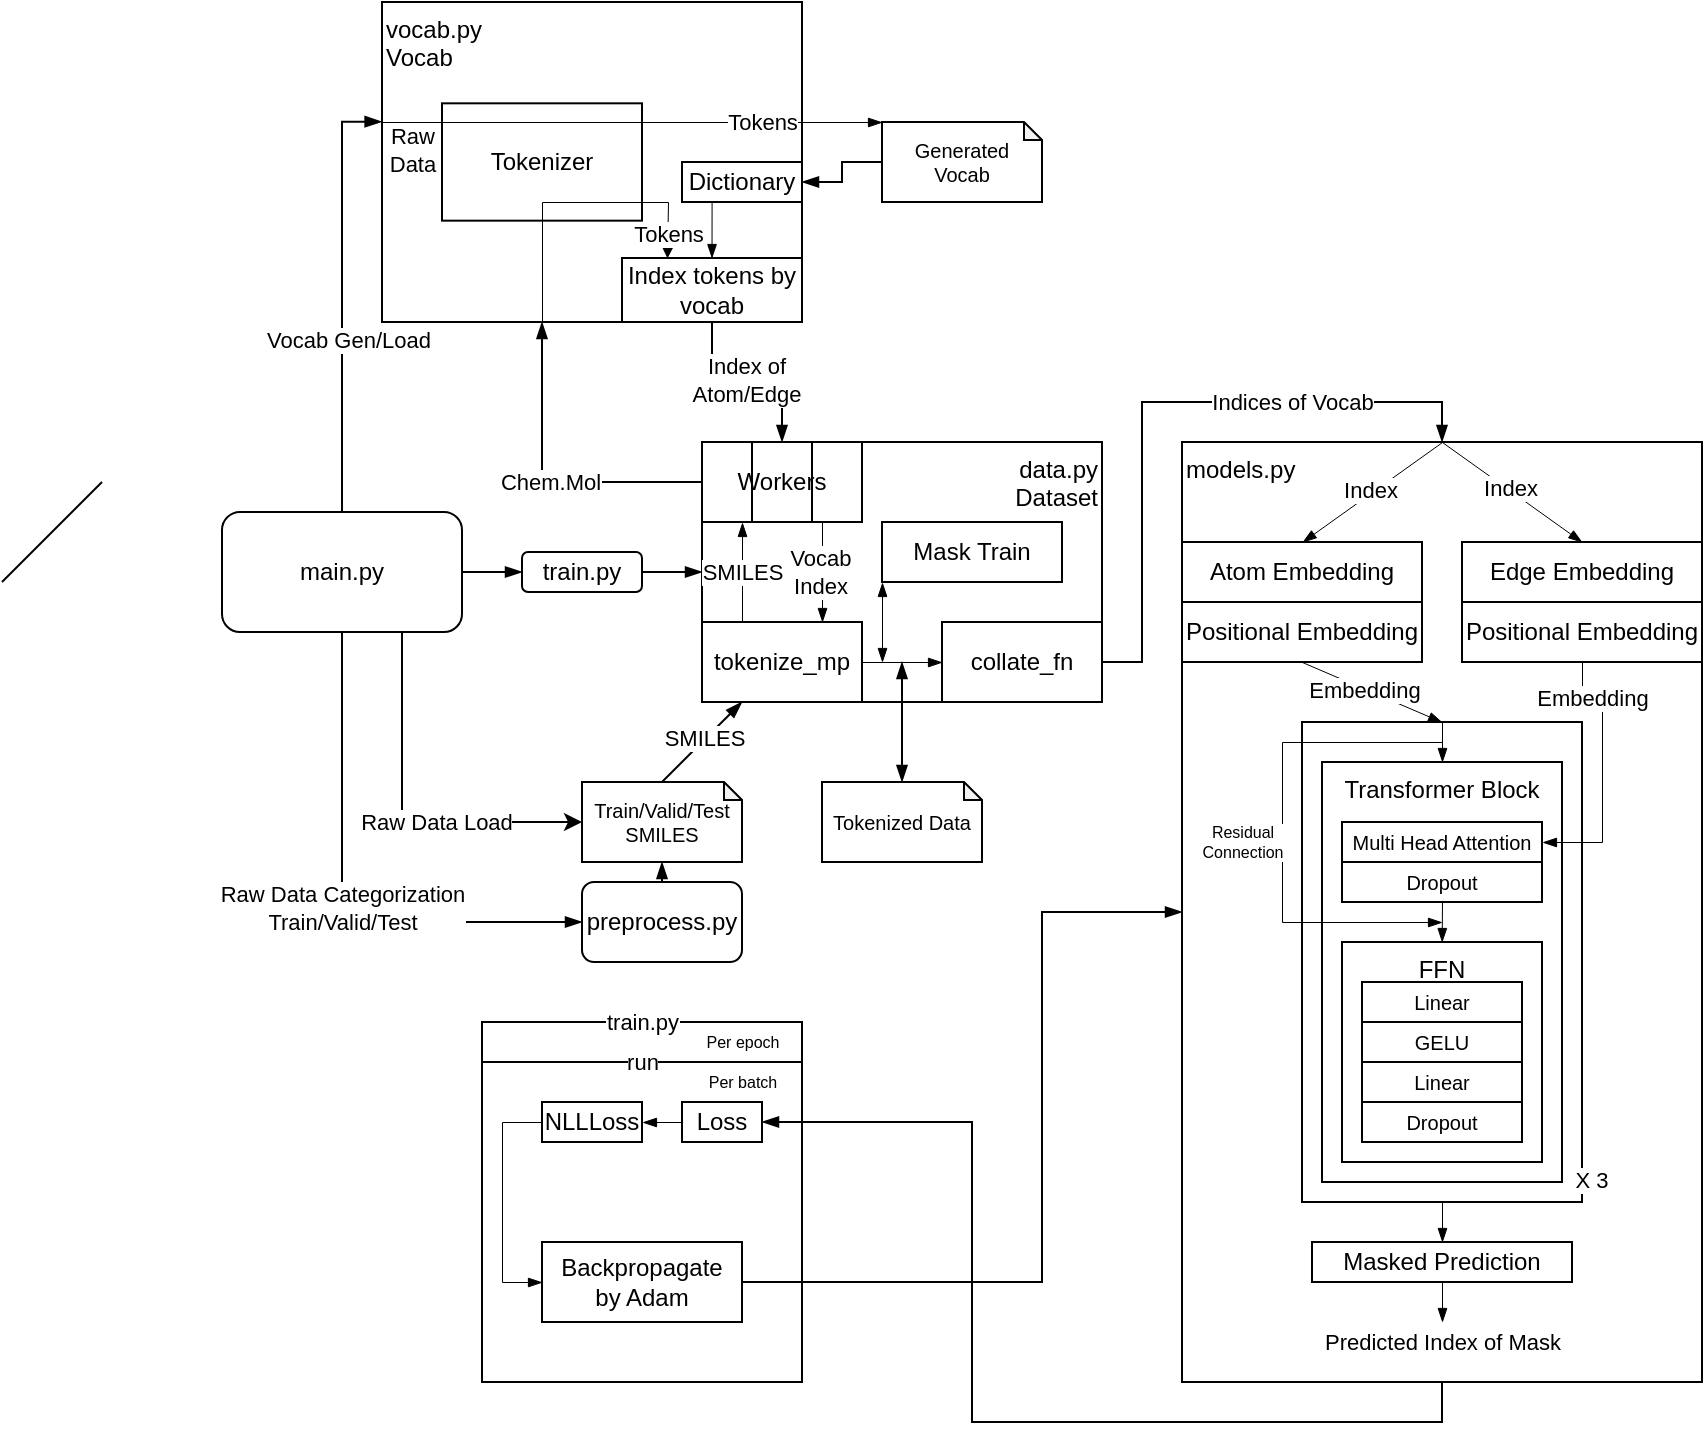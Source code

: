<mxfile version="24.0.4" type="github">
  <diagram name="Page-1" id="P_324fa_6yjke-Muh9tB">
    <mxGraphModel dx="658" dy="426" grid="1" gridSize="10" guides="1" tooltips="1" connect="1" arrows="1" fold="1" page="1" pageScale="1" pageWidth="850" pageHeight="1100" math="0" shadow="0">
      <root>
        <mxCell id="0" />
        <mxCell id="1" parent="0" />
        <mxCell id="LlWjDGCFj3o7en6xaWXe-5" value="models.py" style="rounded=0;whiteSpace=wrap;html=1;align=left;verticalAlign=top;horizontal=1;" parent="1" vertex="1">
          <mxGeometry x="600" y="300" width="260" height="470" as="geometry" />
        </mxCell>
        <mxCell id="F4dPGGiIWAzUhIJDrd0Z-89" value="" style="rounded=0;whiteSpace=wrap;html=1;verticalAlign=top;align=right;" parent="1" vertex="1">
          <mxGeometry x="660" y="440" width="140" height="240" as="geometry" />
        </mxCell>
        <mxCell id="F4dPGGiIWAzUhIJDrd0Z-91" value="Transformer Block" style="rounded=0;whiteSpace=wrap;html=1;verticalAlign=top;" parent="1" vertex="1">
          <mxGeometry x="670" y="460" width="120" height="210" as="geometry" />
        </mxCell>
        <mxCell id="F4dPGGiIWAzUhIJDrd0Z-64" style="edgeStyle=orthogonalEdgeStyle;rounded=0;orthogonalLoop=1;jettySize=auto;html=1;exitX=1;exitY=0.5;exitDx=0;exitDy=0;entryX=0;entryY=0.5;entryDx=0;entryDy=0;endArrow=blockThin;endFill=1;" parent="1" source="LlWjDGCFj3o7en6xaWXe-3" target="LlWjDGCFj3o7en6xaWXe-7" edge="1">
          <mxGeometry relative="1" as="geometry" />
        </mxCell>
        <mxCell id="LlWjDGCFj3o7en6xaWXe-3" value="main.py" style="rounded=1;whiteSpace=wrap;html=1;" parent="1" vertex="1">
          <mxGeometry x="120" y="335" width="120" height="60" as="geometry" />
        </mxCell>
        <mxCell id="F4dPGGiIWAzUhIJDrd0Z-77" style="rounded=0;orthogonalLoop=1;jettySize=auto;html=1;exitX=0.5;exitY=0;exitDx=0;exitDy=0;entryX=0.5;entryY=0;entryDx=0;entryDy=0;endArrow=blockThin;endFill=1;strokeWidth=0.5;" parent="1" source="LlWjDGCFj3o7en6xaWXe-5" target="F4dPGGiIWAzUhIJDrd0Z-75" edge="1">
          <mxGeometry relative="1" as="geometry" />
        </mxCell>
        <mxCell id="u_fP44PUVlHmzvpXEfDr-6" value="Index" style="edgeLabel;html=1;align=center;verticalAlign=middle;resizable=0;points=[];" vertex="1" connectable="0" parent="F4dPGGiIWAzUhIJDrd0Z-77">
          <mxGeometry x="-0.057" y="1" relative="1" as="geometry">
            <mxPoint as="offset" />
          </mxGeometry>
        </mxCell>
        <mxCell id="LlWjDGCFj3o7en6xaWXe-6" value="preprocess.py" style="rounded=1;whiteSpace=wrap;html=1;" parent="1" vertex="1">
          <mxGeometry x="300" y="520" width="80" height="40" as="geometry" />
        </mxCell>
        <mxCell id="F4dPGGiIWAzUhIJDrd0Z-65" style="edgeStyle=orthogonalEdgeStyle;rounded=0;orthogonalLoop=1;jettySize=auto;html=1;exitX=1;exitY=0.5;exitDx=0;exitDy=0;endArrow=blockThin;endFill=1;" parent="1" source="LlWjDGCFj3o7en6xaWXe-7" edge="1">
          <mxGeometry relative="1" as="geometry">
            <mxPoint x="360" y="365.034" as="targetPoint" />
          </mxGeometry>
        </mxCell>
        <mxCell id="LlWjDGCFj3o7en6xaWXe-7" value="train.py" style="rounded=1;whiteSpace=wrap;html=1;" parent="1" vertex="1">
          <mxGeometry x="270" y="355" width="60" height="20" as="geometry" />
        </mxCell>
        <mxCell id="LlWjDGCFj3o7en6xaWXe-9" value="" style="endArrow=blockThin;html=1;rounded=0;exitX=0.5;exitY=1;exitDx=0;exitDy=0;entryX=0;entryY=0.5;entryDx=0;entryDy=0;endFill=1;edgeStyle=elbowEdgeStyle;" parent="1" source="LlWjDGCFj3o7en6xaWXe-3" target="LlWjDGCFj3o7en6xaWXe-6" edge="1">
          <mxGeometry width="50" height="50" relative="1" as="geometry">
            <mxPoint x="220" y="460" as="sourcePoint" />
            <mxPoint x="270" y="410" as="targetPoint" />
            <Array as="points">
              <mxPoint x="180" y="480" />
            </Array>
          </mxGeometry>
        </mxCell>
        <mxCell id="LlWjDGCFj3o7en6xaWXe-10" value="&lt;div&gt;Raw Data Categorization&lt;/div&gt;&lt;div&gt;Train/Valid/Test&lt;br&gt;&lt;/div&gt;" style="edgeLabel;html=1;align=center;verticalAlign=middle;resizable=0;points=[];" parent="LlWjDGCFj3o7en6xaWXe-9" vertex="1" connectable="0">
          <mxGeometry x="0.039" relative="1" as="geometry">
            <mxPoint as="offset" />
          </mxGeometry>
        </mxCell>
        <mxCell id="LlWjDGCFj3o7en6xaWXe-11" value="" style="endArrow=blockThin;html=1;rounded=0;exitX=0.5;exitY=0;exitDx=0;exitDy=0;endFill=1;edgeStyle=elbowEdgeStyle;spacing=1;entryX=-0.001;entryY=0.374;entryDx=0;entryDy=0;entryPerimeter=0;" parent="1" source="LlWjDGCFj3o7en6xaWXe-3" target="LlWjDGCFj3o7en6xaWXe-8" edge="1">
          <mxGeometry width="50" height="50" relative="1" as="geometry">
            <mxPoint x="170" y="300" as="sourcePoint" />
            <mxPoint x="140" y="140" as="targetPoint" />
            <Array as="points">
              <mxPoint x="180" y="250" />
            </Array>
          </mxGeometry>
        </mxCell>
        <mxCell id="LlWjDGCFj3o7en6xaWXe-12" value="Vocab Gen/Load" style="edgeLabel;html=1;align=center;verticalAlign=middle;resizable=0;points=[];" parent="LlWjDGCFj3o7en6xaWXe-11" vertex="1" connectable="0">
          <mxGeometry y="-3" relative="1" as="geometry">
            <mxPoint y="21" as="offset" />
          </mxGeometry>
        </mxCell>
        <mxCell id="LlWjDGCFj3o7en6xaWXe-13" value="" style="endArrow=blockThin;html=1;rounded=0;exitX=0.5;exitY=0;exitDx=0;exitDy=0;entryX=0.5;entryY=1;entryDx=0;entryDy=0;entryPerimeter=0;endFill=1;" parent="1" source="LlWjDGCFj3o7en6xaWXe-6" target="LlWjDGCFj3o7en6xaWXe-15" edge="1">
          <mxGeometry width="50" height="50" relative="1" as="geometry">
            <mxPoint x="400" y="500" as="sourcePoint" />
            <mxPoint x="360" y="500" as="targetPoint" />
          </mxGeometry>
        </mxCell>
        <mxCell id="LlWjDGCFj3o7en6xaWXe-15" value="&lt;div style=&quot;font-size: 10px;&quot;&gt;&lt;font style=&quot;font-size: 10px;&quot;&gt;Train/Valid/Test&lt;br style=&quot;font-size: 10px;&quot;&gt;&lt;/font&gt;&lt;/div&gt;&lt;div style=&quot;font-size: 10px;&quot;&gt;&lt;font style=&quot;font-size: 10px;&quot;&gt;SMILES&lt;/font&gt;&lt;/div&gt;" style="shape=note;whiteSpace=wrap;html=1;backgroundOutline=1;darkOpacity=0.05;size=9;fontSize=10;" parent="1" vertex="1">
          <mxGeometry x="300" y="470" width="80" height="40" as="geometry" />
        </mxCell>
        <mxCell id="LlWjDGCFj3o7en6xaWXe-23" style="rounded=0;orthogonalLoop=1;jettySize=auto;html=1;exitX=0.5;exitY=0;exitDx=0;exitDy=0;exitPerimeter=0;entryX=0.25;entryY=1;entryDx=0;entryDy=0;endArrow=blockThin;endFill=1;strokeColor=#000000;" parent="1" source="LlWjDGCFj3o7en6xaWXe-15" target="LlWjDGCFj3o7en6xaWXe-27" edge="1">
          <mxGeometry relative="1" as="geometry" />
        </mxCell>
        <mxCell id="F4dPGGiIWAzUhIJDrd0Z-24" value="SMILES" style="edgeLabel;html=1;align=center;verticalAlign=middle;resizable=0;points=[];" parent="LlWjDGCFj3o7en6xaWXe-23" vertex="1" connectable="0">
          <mxGeometry x="0.079" y="1" relative="1" as="geometry">
            <mxPoint as="offset" />
          </mxGeometry>
        </mxCell>
        <mxCell id="J6uo8NXID0gWZEXgctfa-1" style="rounded=0;orthogonalLoop=1;jettySize=auto;html=1;endArrow=blockThin;endFill=1;startArrow=none;startFill=0;exitX=0;exitY=0.5;exitDx=0;exitDy=0;edgeStyle=elbowEdgeStyle;elbow=vertical;" parent="1" edge="1">
          <mxGeometry relative="1" as="geometry">
            <mxPoint x="360" y="320" as="sourcePoint" />
            <mxPoint x="280" y="240" as="targetPoint" />
            <Array as="points">
              <mxPoint x="310" y="320" />
            </Array>
          </mxGeometry>
        </mxCell>
        <mxCell id="F4dPGGiIWAzUhIJDrd0Z-39" value="Chem.Mol" style="edgeLabel;html=1;align=center;verticalAlign=middle;resizable=0;points=[];" parent="J6uo8NXID0gWZEXgctfa-1" vertex="1" connectable="0">
          <mxGeometry x="-0.623" relative="1" as="geometry">
            <mxPoint x="-46" as="offset" />
          </mxGeometry>
        </mxCell>
        <mxCell id="F4dPGGiIWAzUhIJDrd0Z-12" value="&lt;div style=&quot;font-size: 10px;&quot;&gt;Tokenized Data&lt;/div&gt;" style="shape=note;whiteSpace=wrap;html=1;backgroundOutline=1;darkOpacity=0.05;size=9;fontSize=10;" parent="1" vertex="1">
          <mxGeometry x="420" y="470" width="80" height="40" as="geometry" />
        </mxCell>
        <mxCell id="F4dPGGiIWAzUhIJDrd0Z-18" value="" style="group" parent="1" vertex="1" connectable="0">
          <mxGeometry x="360" y="300" width="200" height="130" as="geometry" />
        </mxCell>
        <mxCell id="LlWjDGCFj3o7en6xaWXe-4" value="data.py&lt;div&gt;Dataset&lt;/div&gt;" style="rounded=0;whiteSpace=wrap;html=1;horizontal=1;verticalAlign=top;glass=0;shadow=0;textShadow=0;align=right;" parent="F4dPGGiIWAzUhIJDrd0Z-18" vertex="1">
          <mxGeometry width="200" height="130" as="geometry" />
        </mxCell>
        <mxCell id="F4dPGGiIWAzUhIJDrd0Z-16" style="rounded=0;orthogonalLoop=1;jettySize=auto;html=1;exitX=1;exitY=0.5;exitDx=0;exitDy=0;entryX=0;entryY=0.5;entryDx=0;entryDy=0;endArrow=blockThin;endFill=1;strokeWidth=0.5;" parent="F4dPGGiIWAzUhIJDrd0Z-18" source="LlWjDGCFj3o7en6xaWXe-27" target="F4dPGGiIWAzUhIJDrd0Z-15" edge="1">
          <mxGeometry relative="1" as="geometry" />
        </mxCell>
        <mxCell id="LlWjDGCFj3o7en6xaWXe-27" value="tokenize_mp" style="rounded=0;whiteSpace=wrap;html=1;" parent="F4dPGGiIWAzUhIJDrd0Z-18" vertex="1">
          <mxGeometry y="90" width="80" height="40" as="geometry" />
        </mxCell>
        <mxCell id="J6uo8NXID0gWZEXgctfa-9" value="" style="endArrow=blockThin;html=1;rounded=0;exitX=0.25;exitY=0;exitDx=0;exitDy=0;entryX=0.25;entryY=1;entryDx=0;entryDy=0;endFill=1;strokeWidth=0.5;" parent="F4dPGGiIWAzUhIJDrd0Z-18" source="LlWjDGCFj3o7en6xaWXe-27" edge="1">
          <mxGeometry width="50" height="50" relative="1" as="geometry">
            <mxPoint x="30" y="80" as="sourcePoint" />
            <mxPoint x="20" y="40" as="targetPoint" />
          </mxGeometry>
        </mxCell>
        <mxCell id="F4dPGGiIWAzUhIJDrd0Z-25" value="SMILES" style="edgeLabel;html=1;align=center;verticalAlign=middle;resizable=0;points=[];" parent="J6uo8NXID0gWZEXgctfa-9" vertex="1" connectable="0">
          <mxGeometry x="0.012" relative="1" as="geometry">
            <mxPoint as="offset" />
          </mxGeometry>
        </mxCell>
        <mxCell id="J6uo8NXID0gWZEXgctfa-11" value="" style="endArrow=blockThin;html=1;rounded=0;exitX=0.75;exitY=1;exitDx=0;exitDy=0;entryX=0.75;entryY=0;entryDx=0;entryDy=0;endFill=1;strokeWidth=0.5;" parent="F4dPGGiIWAzUhIJDrd0Z-18" target="LlWjDGCFj3o7en6xaWXe-27" edge="1">
          <mxGeometry width="50" height="50" relative="1" as="geometry">
            <mxPoint x="60" y="40" as="sourcePoint" />
            <mxPoint x="60" y="90" as="targetPoint" />
          </mxGeometry>
        </mxCell>
        <mxCell id="F4dPGGiIWAzUhIJDrd0Z-35" value="Vocab&lt;div&gt;Index&lt;/div&gt;" style="edgeLabel;html=1;align=center;verticalAlign=middle;resizable=0;points=[];" parent="J6uo8NXID0gWZEXgctfa-11" vertex="1" connectable="0">
          <mxGeometry y="-1" relative="1" as="geometry">
            <mxPoint as="offset" />
          </mxGeometry>
        </mxCell>
        <mxCell id="F4dPGGiIWAzUhIJDrd0Z-15" value="collate_fn" style="rounded=0;whiteSpace=wrap;html=1;" parent="F4dPGGiIWAzUhIJDrd0Z-18" vertex="1">
          <mxGeometry x="120" y="90" width="80" height="40" as="geometry" />
        </mxCell>
        <mxCell id="F4dPGGiIWAzUhIJDrd0Z-36" value="" style="rounded=0;whiteSpace=wrap;html=1;" parent="F4dPGGiIWAzUhIJDrd0Z-18" vertex="1">
          <mxGeometry width="80" height="40" as="geometry" />
        </mxCell>
        <mxCell id="F4dPGGiIWAzUhIJDrd0Z-37" value="Workers" style="rounded=0;whiteSpace=wrap;html=1;strokeWidth=1;" parent="F4dPGGiIWAzUhIJDrd0Z-18" vertex="1">
          <mxGeometry x="25" width="30" height="40" as="geometry" />
        </mxCell>
        <mxCell id="F4dPGGiIWAzUhIJDrd0Z-66" value="Mask Train" style="rounded=0;whiteSpace=wrap;html=1;" parent="F4dPGGiIWAzUhIJDrd0Z-18" vertex="1">
          <mxGeometry x="90" y="40" width="90" height="30" as="geometry" />
        </mxCell>
        <mxCell id="F4dPGGiIWAzUhIJDrd0Z-14" style="rounded=0;orthogonalLoop=1;jettySize=auto;html=1;entryX=0.5;entryY=0;entryDx=0;entryDy=0;entryPerimeter=0;startArrow=blockThin;startFill=1;endArrow=blockThin;endFill=1;" parent="1" target="F4dPGGiIWAzUhIJDrd0Z-12" edge="1">
          <mxGeometry relative="1" as="geometry">
            <mxPoint x="460" y="410" as="sourcePoint" />
          </mxGeometry>
        </mxCell>
        <mxCell id="F4dPGGiIWAzUhIJDrd0Z-21" value="&lt;div style=&quot;font-size: 10px;&quot;&gt;Generated&lt;/div&gt;&lt;div style=&quot;font-size: 10px;&quot;&gt;Vocab&lt;/div&gt;" style="shape=note;whiteSpace=wrap;html=1;backgroundOutline=1;darkOpacity=0.05;size=9;fontSize=10;" parent="1" vertex="1">
          <mxGeometry x="450" y="140" width="80" height="40" as="geometry" />
        </mxCell>
        <mxCell id="F4dPGGiIWAzUhIJDrd0Z-22" style="edgeStyle=orthogonalEdgeStyle;rounded=0;orthogonalLoop=1;jettySize=auto;html=1;exitX=0.75;exitY=1;exitDx=0;exitDy=0;entryX=0;entryY=0.5;entryDx=0;entryDy=0;entryPerimeter=0;" parent="1" source="LlWjDGCFj3o7en6xaWXe-3" target="LlWjDGCFj3o7en6xaWXe-15" edge="1">
          <mxGeometry relative="1" as="geometry" />
        </mxCell>
        <mxCell id="F4dPGGiIWAzUhIJDrd0Z-23" value="Raw Data Load" style="edgeLabel;html=1;align=center;verticalAlign=middle;resizable=0;points=[];" parent="F4dPGGiIWAzUhIJDrd0Z-22" vertex="1" connectable="0">
          <mxGeometry x="0.206" relative="1" as="geometry">
            <mxPoint as="offset" />
          </mxGeometry>
        </mxCell>
        <mxCell id="F4dPGGiIWAzUhIJDrd0Z-46" value="" style="group" parent="1" vertex="1" connectable="0">
          <mxGeometry x="200" y="80" width="210" height="160" as="geometry" />
        </mxCell>
        <mxCell id="LlWjDGCFj3o7en6xaWXe-8" value="vocab.py&lt;div&gt;Vocab&lt;/div&gt;" style="rounded=0;whiteSpace=wrap;html=1;align=left;verticalAlign=top;" parent="F4dPGGiIWAzUhIJDrd0Z-46" vertex="1">
          <mxGeometry width="210" height="160" as="geometry" />
        </mxCell>
        <mxCell id="F4dPGGiIWAzUhIJDrd0Z-41" value="Tokenizer" style="rounded=0;whiteSpace=wrap;html=1;" parent="F4dPGGiIWAzUhIJDrd0Z-46" vertex="1">
          <mxGeometry x="30" y="50.667" width="100" height="58.667" as="geometry" />
        </mxCell>
        <mxCell id="F4dPGGiIWAzUhIJDrd0Z-43" value="Index tokens by vocab" style="rounded=0;whiteSpace=wrap;html=1;" parent="F4dPGGiIWAzUhIJDrd0Z-46" vertex="1">
          <mxGeometry x="120" y="128" width="90" height="32" as="geometry" />
        </mxCell>
        <mxCell id="F4dPGGiIWAzUhIJDrd0Z-45" value="" style="endArrow=blockThin;html=1;rounded=0;entryX=0;entryY=0;entryDx=0;entryDy=0;entryPerimeter=0;strokeWidth=0.5;endFill=1;" parent="F4dPGGiIWAzUhIJDrd0Z-46" edge="1">
          <mxGeometry width="50" height="50" relative="1" as="geometry">
            <mxPoint y="60" as="sourcePoint" />
            <mxPoint x="250" y="60" as="targetPoint" />
          </mxGeometry>
        </mxCell>
        <mxCell id="F4dPGGiIWAzUhIJDrd0Z-55" value="Tokens" style="edgeLabel;html=1;align=center;verticalAlign=middle;resizable=0;points=[];" parent="F4dPGGiIWAzUhIJDrd0Z-45" vertex="1" connectable="0">
          <mxGeometry x="0.437" relative="1" as="geometry">
            <mxPoint x="10" as="offset" />
          </mxGeometry>
        </mxCell>
        <mxCell id="F4dPGGiIWAzUhIJDrd0Z-63" value="Raw&lt;div&gt;Data&lt;/div&gt;" style="edgeLabel;html=1;align=center;verticalAlign=middle;resizable=0;points=[];" parent="F4dPGGiIWAzUhIJDrd0Z-45" vertex="1" connectable="0">
          <mxGeometry x="-0.87" y="1" relative="1" as="geometry">
            <mxPoint x="-2" y="15" as="offset" />
          </mxGeometry>
        </mxCell>
        <mxCell id="F4dPGGiIWAzUhIJDrd0Z-51" value="" style="endArrow=classic;html=1;rounded=0;exitX=0.381;exitY=0.999;exitDx=0;exitDy=0;exitPerimeter=0;entryX=0.25;entryY=0;entryDx=0;entryDy=0;strokeWidth=0.5;" parent="F4dPGGiIWAzUhIJDrd0Z-46" source="LlWjDGCFj3o7en6xaWXe-8" target="F4dPGGiIWAzUhIJDrd0Z-43" edge="1">
          <mxGeometry width="50" height="50" relative="1" as="geometry">
            <mxPoint x="90" y="140" as="sourcePoint" />
            <mxPoint x="140" y="90" as="targetPoint" />
            <Array as="points">
              <mxPoint x="80" y="100" />
              <mxPoint x="143" y="100" />
            </Array>
          </mxGeometry>
        </mxCell>
        <mxCell id="F4dPGGiIWAzUhIJDrd0Z-53" value="Tokens" style="edgeLabel;html=1;align=center;verticalAlign=middle;resizable=0;points=[];" parent="F4dPGGiIWAzUhIJDrd0Z-51" vertex="1" connectable="0">
          <mxGeometry x="0.84" relative="1" as="geometry">
            <mxPoint as="offset" />
          </mxGeometry>
        </mxCell>
        <mxCell id="F4dPGGiIWAzUhIJDrd0Z-59" value="" style="endArrow=blockThin;html=1;rounded=0;entryX=0.75;entryY=0;entryDx=0;entryDy=0;strokeWidth=0.5;exitX=0.893;exitY=0.625;exitDx=0;exitDy=0;exitPerimeter=0;endFill=1;" parent="F4dPGGiIWAzUhIJDrd0Z-46" edge="1">
          <mxGeometry width="50" height="50" relative="1" as="geometry">
            <mxPoint x="164.79" y="100.0" as="sourcePoint" />
            <mxPoint x="164.76" y="128" as="targetPoint" />
          </mxGeometry>
        </mxCell>
        <mxCell id="F4dPGGiIWAzUhIJDrd0Z-61" value="Dictionary" style="rounded=0;whiteSpace=wrap;html=1;" parent="F4dPGGiIWAzUhIJDrd0Z-46" vertex="1">
          <mxGeometry x="150" y="80" width="60" height="20" as="geometry" />
        </mxCell>
        <mxCell id="F4dPGGiIWAzUhIJDrd0Z-67" value="" style="endArrow=blockThin;html=1;rounded=0;entryX=0;entryY=1;entryDx=0;entryDy=0;strokeWidth=0.5;endFill=1;startArrow=blockThin;startFill=1;" parent="F4dPGGiIWAzUhIJDrd0Z-46" target="F4dPGGiIWAzUhIJDrd0Z-66" edge="1">
          <mxGeometry width="50" height="50" relative="1" as="geometry">
            <mxPoint x="250" y="330" as="sourcePoint" />
            <mxPoint x="260" y="70" as="targetPoint" />
          </mxGeometry>
        </mxCell>
        <mxCell id="F4dPGGiIWAzUhIJDrd0Z-49" style="edgeStyle=orthogonalEdgeStyle;rounded=0;orthogonalLoop=1;jettySize=auto;html=1;exitX=0;exitY=0.5;exitDx=0;exitDy=0;exitPerimeter=0;arcSize=10;entryX=1;entryY=0.5;entryDx=0;entryDy=0;endArrow=blockThin;endFill=1;" parent="1" source="F4dPGGiIWAzUhIJDrd0Z-21" target="F4dPGGiIWAzUhIJDrd0Z-61" edge="1">
          <mxGeometry relative="1" as="geometry">
            <mxPoint x="430" y="230" as="targetPoint" />
          </mxGeometry>
        </mxCell>
        <mxCell id="F4dPGGiIWAzUhIJDrd0Z-57" style="edgeStyle=orthogonalEdgeStyle;rounded=0;orthogonalLoop=1;jettySize=auto;html=1;entryX=0.5;entryY=0;entryDx=0;entryDy=0;endArrow=blockThin;endFill=1;" parent="1" source="F4dPGGiIWAzUhIJDrd0Z-43" target="F4dPGGiIWAzUhIJDrd0Z-37" edge="1">
          <mxGeometry relative="1" as="geometry" />
        </mxCell>
        <mxCell id="F4dPGGiIWAzUhIJDrd0Z-58" value="Index of&lt;div&gt;Atom/Edge&lt;/div&gt;" style="edgeLabel;html=1;align=center;verticalAlign=middle;resizable=0;points=[];" parent="F4dPGGiIWAzUhIJDrd0Z-57" vertex="1" connectable="0">
          <mxGeometry x="-0.018" y="1" relative="1" as="geometry">
            <mxPoint as="offset" />
          </mxGeometry>
        </mxCell>
        <mxCell id="F4dPGGiIWAzUhIJDrd0Z-72" style="rounded=0;orthogonalLoop=1;jettySize=auto;html=1;exitX=1;exitY=0.5;exitDx=0;exitDy=0;entryX=0.5;entryY=0;entryDx=0;entryDy=0;edgeStyle=orthogonalEdgeStyle;elbow=vertical;endArrow=blockThin;endFill=1;" parent="1" source="F4dPGGiIWAzUhIJDrd0Z-15" target="LlWjDGCFj3o7en6xaWXe-5" edge="1">
          <mxGeometry relative="1" as="geometry" />
        </mxCell>
        <mxCell id="F4dPGGiIWAzUhIJDrd0Z-80" value="Indices of Vocab" style="edgeLabel;html=1;align=center;verticalAlign=middle;resizable=0;points=[];" parent="F4dPGGiIWAzUhIJDrd0Z-72" vertex="1" connectable="0">
          <mxGeometry x="0.405" relative="1" as="geometry">
            <mxPoint as="offset" />
          </mxGeometry>
        </mxCell>
        <mxCell id="F4dPGGiIWAzUhIJDrd0Z-74" value="Atom Embedding" style="rounded=0;whiteSpace=wrap;html=1;" parent="1" vertex="1">
          <mxGeometry x="600" y="350" width="120" height="30" as="geometry" />
        </mxCell>
        <mxCell id="F4dPGGiIWAzUhIJDrd0Z-75" value="Edge Embedding" style="rounded=0;whiteSpace=wrap;html=1;" parent="1" vertex="1">
          <mxGeometry x="740" y="350" width="120" height="30" as="geometry" />
        </mxCell>
        <mxCell id="F4dPGGiIWAzUhIJDrd0Z-76" style="rounded=0;orthogonalLoop=1;jettySize=auto;html=1;exitX=0.5;exitY=0;exitDx=0;exitDy=0;entryX=0.5;entryY=0;entryDx=0;entryDy=0;endArrow=blockThin;endFill=1;strokeWidth=0.5;" parent="1" source="LlWjDGCFj3o7en6xaWXe-5" target="F4dPGGiIWAzUhIJDrd0Z-74" edge="1">
          <mxGeometry relative="1" as="geometry" />
        </mxCell>
        <mxCell id="u_fP44PUVlHmzvpXEfDr-5" value="Index" style="edgeLabel;html=1;align=center;verticalAlign=middle;resizable=0;points=[];" vertex="1" connectable="0" parent="F4dPGGiIWAzUhIJDrd0Z-76">
          <mxGeometry x="0.008" y="-2" relative="1" as="geometry">
            <mxPoint as="offset" />
          </mxGeometry>
        </mxCell>
        <mxCell id="F4dPGGiIWAzUhIJDrd0Z-83" value="Multi Head Attention" style="rounded=0;whiteSpace=wrap;html=1;fontSize=10;" parent="1" vertex="1">
          <mxGeometry x="680" y="490" width="100" height="20" as="geometry" />
        </mxCell>
        <mxCell id="F4dPGGiIWAzUhIJDrd0Z-87" style="rounded=0;orthogonalLoop=1;jettySize=auto;html=1;exitX=0.5;exitY=1;exitDx=0;exitDy=0;entryX=0.5;entryY=0;entryDx=0;entryDy=0;endArrow=blockThin;endFill=1;strokeWidth=0.5;" parent="1" source="F4dPGGiIWAzUhIJDrd0Z-85" target="F4dPGGiIWAzUhIJDrd0Z-89" edge="1">
          <mxGeometry relative="1" as="geometry" />
        </mxCell>
        <mxCell id="u_fP44PUVlHmzvpXEfDr-7" value="Embedding" style="edgeLabel;html=1;align=center;verticalAlign=middle;resizable=0;points=[];" vertex="1" connectable="0" parent="F4dPGGiIWAzUhIJDrd0Z-87">
          <mxGeometry x="-0.118" y="1" relative="1" as="geometry">
            <mxPoint y="1" as="offset" />
          </mxGeometry>
        </mxCell>
        <mxCell id="F4dPGGiIWAzUhIJDrd0Z-85" value="Positional Embedding" style="rounded=0;whiteSpace=wrap;html=1;" parent="1" vertex="1">
          <mxGeometry x="600" y="380" width="120" height="30" as="geometry" />
        </mxCell>
        <mxCell id="F4dPGGiIWAzUhIJDrd0Z-88" style="edgeStyle=orthogonalEdgeStyle;rounded=0;orthogonalLoop=1;jettySize=auto;html=1;exitX=0.5;exitY=1;exitDx=0;exitDy=0;entryX=1;entryY=0.5;entryDx=0;entryDy=0;endArrow=blockThin;endFill=1;strokeWidth=0.5;" parent="1" source="F4dPGGiIWAzUhIJDrd0Z-86" target="F4dPGGiIWAzUhIJDrd0Z-83" edge="1">
          <mxGeometry relative="1" as="geometry">
            <Array as="points">
              <mxPoint x="800" y="430" />
              <mxPoint x="810" y="430" />
              <mxPoint x="810" y="500" />
            </Array>
          </mxGeometry>
        </mxCell>
        <mxCell id="u_fP44PUVlHmzvpXEfDr-8" value="Embedding" style="edgeLabel;html=1;align=center;verticalAlign=middle;resizable=0;points=[];" vertex="1" connectable="0" parent="F4dPGGiIWAzUhIJDrd0Z-88">
          <mxGeometry x="-0.625" y="2" relative="1" as="geometry">
            <mxPoint as="offset" />
          </mxGeometry>
        </mxCell>
        <mxCell id="F4dPGGiIWAzUhIJDrd0Z-86" value="Positional Embedding" style="rounded=0;whiteSpace=wrap;html=1;" parent="1" vertex="1">
          <mxGeometry x="740" y="380" width="120" height="30" as="geometry" />
        </mxCell>
        <mxCell id="F4dPGGiIWAzUhIJDrd0Z-101" style="edgeStyle=orthogonalEdgeStyle;rounded=0;orthogonalLoop=1;jettySize=auto;html=1;exitX=0.5;exitY=1;exitDx=0;exitDy=0;endArrow=blockThin;endFill=1;strokeWidth=0.5;" parent="1" source="F4dPGGiIWAzUhIJDrd0Z-93" edge="1">
          <mxGeometry relative="1" as="geometry">
            <mxPoint x="729.857" y="550" as="targetPoint" />
          </mxGeometry>
        </mxCell>
        <mxCell id="F4dPGGiIWAzUhIJDrd0Z-93" value="Dropout" style="rounded=0;whiteSpace=wrap;html=1;fontSize=10;" parent="1" vertex="1">
          <mxGeometry x="680" y="510" width="100" height="20" as="geometry" />
        </mxCell>
        <mxCell id="F4dPGGiIWAzUhIJDrd0Z-99" value="" style="group" parent="1" vertex="1" connectable="0">
          <mxGeometry x="680" y="550" width="100" height="110" as="geometry" />
        </mxCell>
        <mxCell id="F4dPGGiIWAzUhIJDrd0Z-84" value="FFN" style="rounded=0;whiteSpace=wrap;html=1;horizontal=1;verticalAlign=top;" parent="F4dPGGiIWAzUhIJDrd0Z-99" vertex="1">
          <mxGeometry width="100" height="110" as="geometry" />
        </mxCell>
        <mxCell id="F4dPGGiIWAzUhIJDrd0Z-94" value="Linear" style="rounded=0;whiteSpace=wrap;html=1;fontSize=10;" parent="F4dPGGiIWAzUhIJDrd0Z-99" vertex="1">
          <mxGeometry x="10" y="20" width="80" height="20" as="geometry" />
        </mxCell>
        <mxCell id="F4dPGGiIWAzUhIJDrd0Z-95" value="GELU" style="rounded=0;whiteSpace=wrap;html=1;fontSize=10;" parent="F4dPGGiIWAzUhIJDrd0Z-99" vertex="1">
          <mxGeometry x="10" y="40" width="80" height="20" as="geometry" />
        </mxCell>
        <mxCell id="F4dPGGiIWAzUhIJDrd0Z-96" value="Linear" style="rounded=0;whiteSpace=wrap;html=1;fontSize=10;" parent="F4dPGGiIWAzUhIJDrd0Z-99" vertex="1">
          <mxGeometry x="10" y="60" width="80" height="20" as="geometry" />
        </mxCell>
        <mxCell id="F4dPGGiIWAzUhIJDrd0Z-97" value="Dropout" style="rounded=0;whiteSpace=wrap;html=1;fontSize=10;" parent="F4dPGGiIWAzUhIJDrd0Z-99" vertex="1">
          <mxGeometry x="10" y="80" width="80" height="20" as="geometry" />
        </mxCell>
        <mxCell id="F4dPGGiIWAzUhIJDrd0Z-105" style="edgeStyle=orthogonalEdgeStyle;rounded=0;orthogonalLoop=1;jettySize=auto;html=1;exitX=0.5;exitY=0;exitDx=0;exitDy=0;entryX=0.5;entryY=0;entryDx=0;entryDy=0;endArrow=blockThin;endFill=1;strokeWidth=0.5;" parent="1" source="F4dPGGiIWAzUhIJDrd0Z-89" target="F4dPGGiIWAzUhIJDrd0Z-91" edge="1">
          <mxGeometry relative="1" as="geometry" />
        </mxCell>
        <mxCell id="F4dPGGiIWAzUhIJDrd0Z-107" value="" style="endArrow=blockThin;html=1;rounded=0;strokeWidth=0.5;endFill=1;" parent="1" edge="1">
          <mxGeometry width="50" height="50" relative="1" as="geometry">
            <mxPoint x="730" y="450" as="sourcePoint" />
            <mxPoint x="730" y="540" as="targetPoint" />
            <Array as="points">
              <mxPoint x="650" y="450" />
              <mxPoint x="650" y="540" />
            </Array>
          </mxGeometry>
        </mxCell>
        <mxCell id="F4dPGGiIWAzUhIJDrd0Z-110" value="Residual&lt;div style=&quot;font-size: 8px;&quot;&gt;Connection&lt;/div&gt;" style="edgeLabel;html=1;align=center;verticalAlign=middle;resizable=0;points=[];fontSize=8;" parent="F4dPGGiIWAzUhIJDrd0Z-107" vertex="1" connectable="0">
          <mxGeometry relative="1" as="geometry">
            <mxPoint x="-20" y="5" as="offset" />
          </mxGeometry>
        </mxCell>
        <mxCell id="F4dPGGiIWAzUhIJDrd0Z-108" value="" style="endArrow=none;html=1;rounded=0;" parent="1" edge="1">
          <mxGeometry width="50" height="50" relative="1" as="geometry">
            <mxPoint x="800" y="670" as="sourcePoint" />
            <mxPoint x="810" y="670" as="targetPoint" />
          </mxGeometry>
        </mxCell>
        <mxCell id="F4dPGGiIWAzUhIJDrd0Z-109" value="X 3&amp;nbsp;" style="edgeLabel;html=1;align=center;verticalAlign=middle;resizable=0;points=[];" parent="F4dPGGiIWAzUhIJDrd0Z-108" vertex="1" connectable="0">
          <mxGeometry x="0.102" y="1" relative="1" as="geometry">
            <mxPoint as="offset" />
          </mxGeometry>
        </mxCell>
        <mxCell id="F4dPGGiIWAzUhIJDrd0Z-111" value="Masked Prediction" style="rounded=0;whiteSpace=wrap;html=1;" parent="1" vertex="1">
          <mxGeometry x="665" y="700" width="130" height="20" as="geometry" />
        </mxCell>
        <mxCell id="F4dPGGiIWAzUhIJDrd0Z-113" style="rounded=0;orthogonalLoop=1;jettySize=auto;html=1;exitX=0.5;exitY=1;exitDx=0;exitDy=0;endArrow=blockThin;endFill=1;strokeWidth=0.5;entryX=0.5;entryY=0;entryDx=0;entryDy=0;" parent="1" source="F4dPGGiIWAzUhIJDrd0Z-89" target="F4dPGGiIWAzUhIJDrd0Z-111" edge="1">
          <mxGeometry relative="1" as="geometry">
            <mxPoint x="727.83" y="776.86" as="targetPoint" />
            <mxPoint x="731.67" y="680" as="sourcePoint" />
          </mxGeometry>
        </mxCell>
        <mxCell id="F4dPGGiIWAzUhIJDrd0Z-114" style="rounded=0;orthogonalLoop=1;jettySize=auto;html=1;exitX=0.5;exitY=1;exitDx=0;exitDy=0;endArrow=blockThin;endFill=1;strokeWidth=0.5;" parent="1" source="F4dPGGiIWAzUhIJDrd0Z-111" edge="1">
          <mxGeometry relative="1" as="geometry">
            <mxPoint x="730" y="740" as="targetPoint" />
            <mxPoint x="733.1" y="720" as="sourcePoint" />
          </mxGeometry>
        </mxCell>
        <mxCell id="F4dPGGiIWAzUhIJDrd0Z-115" value="Predicted Index of Mask" style="edgeLabel;html=1;align=center;verticalAlign=middle;resizable=0;points=[];" parent="F4dPGGiIWAzUhIJDrd0Z-114" vertex="1" connectable="0">
          <mxGeometry x="0.512" y="-1" relative="1" as="geometry">
            <mxPoint x="1" y="15" as="offset" />
          </mxGeometry>
        </mxCell>
        <mxCell id="F4dPGGiIWAzUhIJDrd0Z-154" value="" style="group" parent="1" vertex="1" connectable="0">
          <mxGeometry x="250" y="590" width="160" height="180" as="geometry" />
        </mxCell>
        <mxCell id="F4dPGGiIWAzUhIJDrd0Z-117" value="" style="rounded=0;whiteSpace=wrap;html=1;verticalAlign=top;align=left;spacingLeft=1;" parent="F4dPGGiIWAzUhIJDrd0Z-154" vertex="1">
          <mxGeometry width="160" height="180" as="geometry" />
        </mxCell>
        <mxCell id="F4dPGGiIWAzUhIJDrd0Z-123" value="" style="endArrow=none;html=1;rounded=0;entryX=0.75;entryY=0;entryDx=0;entryDy=0;exitX=0.25;exitY=0;exitDx=0;exitDy=0;" parent="F4dPGGiIWAzUhIJDrd0Z-154" source="F4dPGGiIWAzUhIJDrd0Z-117" target="F4dPGGiIWAzUhIJDrd0Z-117" edge="1">
          <mxGeometry width="50" height="50" relative="1" as="geometry">
            <mxPoint x="20" as="sourcePoint" />
            <mxPoint x="10" as="targetPoint" />
          </mxGeometry>
        </mxCell>
        <mxCell id="F4dPGGiIWAzUhIJDrd0Z-124" value="train.py" style="edgeLabel;html=1;align=center;verticalAlign=middle;resizable=0;points=[];" parent="F4dPGGiIWAzUhIJDrd0Z-123" vertex="1" connectable="0">
          <mxGeometry relative="1" as="geometry">
            <mxPoint as="offset" />
          </mxGeometry>
        </mxCell>
        <mxCell id="F4dPGGiIWAzUhIJDrd0Z-129" value="" style="endArrow=none;html=1;rounded=0;exitX=0.448;exitY=0;exitDx=0;exitDy=0;exitPerimeter=0;entryX=0.528;entryY=0;entryDx=0;entryDy=0;entryPerimeter=0;fontSize=7;" parent="F4dPGGiIWAzUhIJDrd0Z-154" edge="1">
          <mxGeometry width="50" height="50" relative="1" as="geometry">
            <mxPoint x="117.998" y="9.78" as="sourcePoint" />
            <mxPoint x="141.998" y="9.78" as="targetPoint" />
          </mxGeometry>
        </mxCell>
        <mxCell id="F4dPGGiIWAzUhIJDrd0Z-130" value="Per epoch" style="edgeLabel;html=1;align=center;verticalAlign=middle;resizable=0;points=[];fontSize=8;" parent="F4dPGGiIWAzUhIJDrd0Z-129" vertex="1" connectable="0">
          <mxGeometry relative="1" as="geometry">
            <mxPoint as="offset" />
          </mxGeometry>
        </mxCell>
        <mxCell id="F4dPGGiIWAzUhIJDrd0Z-122" value="" style="rounded=0;whiteSpace=wrap;html=1;verticalAlign=top;align=left;" parent="F4dPGGiIWAzUhIJDrd0Z-154" vertex="1">
          <mxGeometry y="20" width="160" height="160" as="geometry" />
        </mxCell>
        <mxCell id="F4dPGGiIWAzUhIJDrd0Z-125" value="" style="endArrow=none;html=1;rounded=0;entryX=0.75;entryY=0;entryDx=0;entryDy=0;exitX=0.25;exitY=0;exitDx=0;exitDy=0;" parent="F4dPGGiIWAzUhIJDrd0Z-154" source="F4dPGGiIWAzUhIJDrd0Z-122" target="F4dPGGiIWAzUhIJDrd0Z-122" edge="1">
          <mxGeometry width="50" height="50" relative="1" as="geometry">
            <mxPoint x="10" y="20" as="sourcePoint" />
            <mxPoint x="12.803" y="20" as="targetPoint" />
          </mxGeometry>
        </mxCell>
        <mxCell id="F4dPGGiIWAzUhIJDrd0Z-126" value="run" style="edgeLabel;html=1;align=center;verticalAlign=middle;resizable=0;points=[];" parent="F4dPGGiIWAzUhIJDrd0Z-125" vertex="1" connectable="0">
          <mxGeometry relative="1" as="geometry">
            <mxPoint as="offset" />
          </mxGeometry>
        </mxCell>
        <mxCell id="F4dPGGiIWAzUhIJDrd0Z-131" value="" style="endArrow=none;html=1;rounded=0;exitX=0.448;exitY=0;exitDx=0;exitDy=0;exitPerimeter=0;entryX=0.528;entryY=0;entryDx=0;entryDy=0;entryPerimeter=0;fontSize=7;" parent="F4dPGGiIWAzUhIJDrd0Z-154" edge="1">
          <mxGeometry width="50" height="50" relative="1" as="geometry">
            <mxPoint x="117.998" y="29.78" as="sourcePoint" />
            <mxPoint x="141.998" y="29.78" as="targetPoint" />
          </mxGeometry>
        </mxCell>
        <mxCell id="F4dPGGiIWAzUhIJDrd0Z-132" value="Per batch" style="edgeLabel;html=1;align=center;verticalAlign=middle;resizable=0;points=[];fontSize=8;" parent="F4dPGGiIWAzUhIJDrd0Z-131" vertex="1" connectable="0">
          <mxGeometry relative="1" as="geometry">
            <mxPoint as="offset" />
          </mxGeometry>
        </mxCell>
        <mxCell id="F4dPGGiIWAzUhIJDrd0Z-121" value="Loss" style="rounded=0;whiteSpace=wrap;html=1;" parent="F4dPGGiIWAzUhIJDrd0Z-154" vertex="1">
          <mxGeometry x="100" y="40" width="40" height="20" as="geometry" />
        </mxCell>
        <mxCell id="F4dPGGiIWAzUhIJDrd0Z-133" style="edgeStyle=orthogonalEdgeStyle;rounded=0;orthogonalLoop=1;jettySize=auto;html=1;exitX=0;exitY=0.5;exitDx=0;exitDy=0;entryX=1;entryY=0.5;entryDx=0;entryDy=0;strokeWidth=0.5;endArrow=blockThin;endFill=1;" parent="F4dPGGiIWAzUhIJDrd0Z-154" source="F4dPGGiIWAzUhIJDrd0Z-121" target="F4dPGGiIWAzUhIJDrd0Z-134" edge="1">
          <mxGeometry relative="1" as="geometry" />
        </mxCell>
        <mxCell id="F4dPGGiIWAzUhIJDrd0Z-151" style="edgeStyle=orthogonalEdgeStyle;rounded=0;orthogonalLoop=1;jettySize=auto;html=1;exitX=0;exitY=0.5;exitDx=0;exitDy=0;entryX=0;entryY=0.5;entryDx=0;entryDy=0;strokeWidth=0.5;endArrow=blockThin;endFill=1;" parent="F4dPGGiIWAzUhIJDrd0Z-154" source="F4dPGGiIWAzUhIJDrd0Z-134" target="F4dPGGiIWAzUhIJDrd0Z-135" edge="1">
          <mxGeometry relative="1" as="geometry" />
        </mxCell>
        <mxCell id="F4dPGGiIWAzUhIJDrd0Z-134" value="NLLLoss" style="rounded=0;whiteSpace=wrap;html=1;" parent="F4dPGGiIWAzUhIJDrd0Z-154" vertex="1">
          <mxGeometry x="30" y="40" width="50" height="20" as="geometry" />
        </mxCell>
        <mxCell id="F4dPGGiIWAzUhIJDrd0Z-135" value="Backpropagate&lt;div&gt;by Adam&lt;/div&gt;" style="rounded=0;whiteSpace=wrap;html=1;" parent="F4dPGGiIWAzUhIJDrd0Z-154" vertex="1">
          <mxGeometry x="30" y="110" width="100" height="40" as="geometry" />
        </mxCell>
        <mxCell id="F4dPGGiIWAzUhIJDrd0Z-118" style="edgeStyle=orthogonalEdgeStyle;rounded=0;orthogonalLoop=1;jettySize=auto;html=1;exitX=0.5;exitY=1;exitDx=0;exitDy=0;entryX=1;entryY=0.5;entryDx=0;entryDy=0;endArrow=blockThin;endFill=1;" parent="1" source="LlWjDGCFj3o7en6xaWXe-5" target="F4dPGGiIWAzUhIJDrd0Z-121" edge="1">
          <mxGeometry relative="1" as="geometry">
            <mxPoint x="410.0" y="735" as="targetPoint" />
          </mxGeometry>
        </mxCell>
        <mxCell id="F4dPGGiIWAzUhIJDrd0Z-155" style="edgeStyle=orthogonalEdgeStyle;rounded=0;orthogonalLoop=1;jettySize=auto;html=1;exitX=1;exitY=0.5;exitDx=0;exitDy=0;entryX=0;entryY=0.5;entryDx=0;entryDy=0;endArrow=blockThin;endFill=1;" parent="1" source="F4dPGGiIWAzUhIJDrd0Z-135" target="LlWjDGCFj3o7en6xaWXe-5" edge="1">
          <mxGeometry relative="1" as="geometry">
            <Array as="points">
              <mxPoint x="530" y="720" />
              <mxPoint x="530" y="535" />
            </Array>
          </mxGeometry>
        </mxCell>
        <mxCell id="u_fP44PUVlHmzvpXEfDr-1" value="" style="endArrow=none;html=1;rounded=0;" edge="1" parent="1">
          <mxGeometry width="50" height="50" relative="1" as="geometry">
            <mxPoint x="10" y="370" as="sourcePoint" />
            <mxPoint x="60" y="320" as="targetPoint" />
          </mxGeometry>
        </mxCell>
      </root>
    </mxGraphModel>
  </diagram>
</mxfile>
